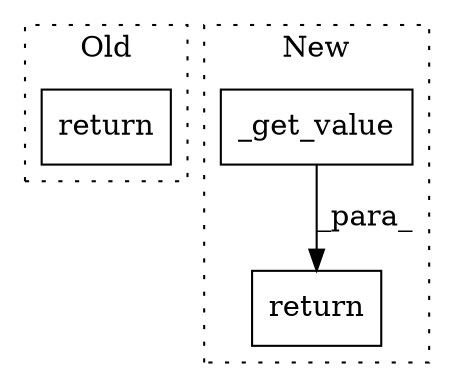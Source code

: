 digraph G {
subgraph cluster0 {
1 [label="return" a="41" s="6145" l="7" shape="box"];
label = "Old";
style="dotted";
}
subgraph cluster1 {
2 [label="_get_value" a="32" s="9393,9409" l="11,1" shape="box"];
3 [label="return" a="41" s="9351" l="7" shape="box"];
label = "New";
style="dotted";
}
2 -> 3 [label="_para_"];
}